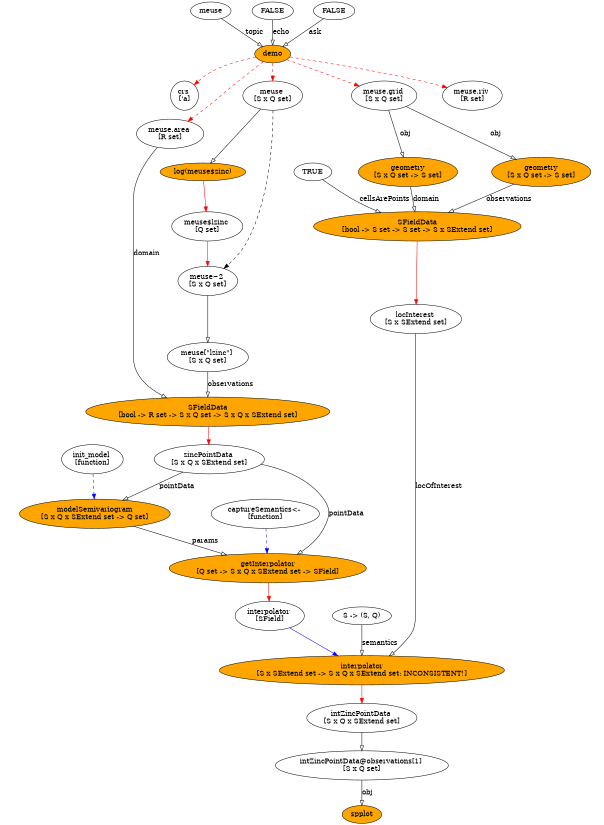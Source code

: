 digraph f {
	graph [bgcolor=transparent, fontcolor=black, ratio=fill, splines=TRUE, rank=same, size="4.03125,5.52083333333333", rankdir=TB];
	node [label="\N", shape=ellipse, fixedsize=FALSE, fillcolor=white, style=filled, color=black, fontcolor=black, fontsize=14, height="0.5", width="0.75"];
	edge [headport=center, style=solid, arrowhead=normal, color=black, dir=none, weight="1.0", fontcolor=black, arrowtail=none, fontsize=14, labelfontsize=11, arrowsize=1, minlen=1];
	graph [bb="0,0,1243.3,1702"];
	fcall_rDuyL2 [label=demo, fillcolor=orange, width="0.89573", pos="558.56,1594"];
	lt_ef30WF [label=meuse, width="0.98203", pos="424.56,1684"];
	lt_1LEnYD [label=FALSE, width="1.1187", pos="558.56,1684"];
	lt_6mZKUm [label=FALSE, width="1.1187", pos="699.56,1684"];
	crs [label="crs \n['a]", height="0.8171", pos="363.56,1508"];
	meuse [label="meuse \n[S x Q set]", height="0.8171", width="1.4851", pos="558.56,1508"];
	"meuse.area" [label="meuse.area \n[R set]", height="0.8171", width="1.6115", pos="313.56,1430"];
	"meuse.grid" [label="meuse.grid \n[S x Q set]", height="0.8171", width="1.5903", pos="795.56,1508"];
	"meuse.riv" [label="meuse.riv \n[R set]", height="0.8171", width="1.4521", pos="977.56,1508"];
	"meuse~2" [label="meuse~2 \n[S x Q set]", height="0.8171", width="1.4851", pos="427.56,1124"];
	"meuse$lzinc" [label="meuse$lzinc \n[Q set]", height="0.8171", width="1.7537", pos="424.56,1238"];
	fcall_Y5n8hd [label="log(meuse$zinc)", fillcolor=orange, width="2.0888", pos="411.56,1352"];
	zincPointData [label="zincPointData \n[S x Q x SExtend set]", height="0.8171", width="2.6996", pos="430.56,756"];
	fcall_mRMEXD [label="SFieldData\n[bool -> R set -> S x Q set -> S x Q x SExtend set]", fillcolor=orange, height="0.8171", width="5.8964", pos="427.56,854"];
	"meuse[\"lzinc\"]" [label="meuse[\"lzinc\"] \n[S x Q set]", height="0.8171", width="2.0137", pos="427.56,968"];
	interpolator [label="interpolator \n[SField]", height="0.8171", width="1.6524", pos="529.56,430"];
	fcall_G1o1QO [label="getInterpolator\n[Q set -> S x Q x SExtend set -> SField]", fillcolor=orange, height="0.8171", width="4.7569", pos="529.56,528"];
	fcall_WamOuS [label="modelSemivariogram\n[S x Q x SExtend set -> Q set]", fillcolor=orange, height="0.8171", width="3.6502", pos="186.56,642"];
	init_model [label="init_model \n[function]", height="0.8171", width="1.5651", pos="186.56,756"];
	"captureSemantics<-" [label="captureSemantics<- \n[function]", height="0.8171", width="2.5623", pos="529.56,642"];
	locInterest [label="locInterest \n[S x SExtend set]", height="0.8171", width="2.2267", pos="836.56,1046"];
	fcall_MnuOjc [label="SFieldData\n[bool -> S set -> S set -> S x SExtend set]", fillcolor=orange, height="0.8171", width="4.9216", pos="849.56,1238"];
	fcall_1peDew [label="geometry\n[S x Q set -> S set]", fillcolor=orange, height="0.8171", width="2.399", pos="1121.6,1352"];
	fcall_keRiRN [label="geometry\n[S x Q set -> S set]", fillcolor=orange, height="0.8171", width="2.399", pos="849.56,1352"];
	lt_kBCGVQ [label=TRUE, width="1.0034", pos="649.56,1352"];
	intZincPointData [label="intZincPointData \n[S x Q x SExtend set]", height="0.8171", width="2.6996", pos="716.56,218"];
	fcall_TXxS8U [label="interpolator\n[S x SExtend set -> S x Q x SExtend set: INCONSISTENT!]", fillcolor=orange, height="0.8171", width="7.0287", pos="716.56,316"];
	lt_DN5kMS [label="S -> (S, Q)", width="1.479", pos="716.56,430"];
	fcall_ZxBYCk [label=spplot, fillcolor=orange, width="0.9534", pos="716.56,18"];
	"intZincPointData@observations[1]" [label="intZincPointData@observations[1] \n[S x Q set]", height="0.8171", width="4.2315", pos="716.56,120"];
	fcall_rDuyL2 -> crs:center [style=dashed, color=red, dir=forward, weight=1, pos="e,383.79,1527.8 527.7,1588.3 500.36,1583.3 459.88,1573.9 427.56,1558 414.86,1551.7 402.19,1542.8 391.53,1534.2"];
	fcall_rDuyL2 -> meuse:center [style=dashed, color=red, dir=forward, weight=1, pos="e,558.56,1537.6 558.56,1575.6 558.56,1567.5 558.56,1557.4 558.56,1547.6"];
	fcall_rDuyL2 -> "meuse.area":center [style=dashed, color=red, dir=forward, weight=1, pos="e,353.55,1451.5 540.48,1578.8 511.52,1556.2 452.57,1511.5 399.56,1478 387.75,1470.5 374.68,1463 362.36,1456.3"];
	fcall_rDuyL2 -> "meuse.grid":center [style=dashed, color=red, dir=forward, weight=1, pos="e,749,1525.5 585.29,1583.5 622.51,1570.3 690.87,1546.1 739.54,1528.9"];
	fcall_rDuyL2 -> "meuse.riv":center [style=dashed, color=red, dir=forward, weight=1, pos="e,930.88,1521.4 589.23,1588.1 644.08,1579.2 762.52,1559.3 861.56,1538 881,1533.8 902.13,1528.7 920.97,1523.9"];
	lt_ef30WF -> fcall_rDuyL2:center [arrowhead=onormal, dir=forward, weight=1, label=topic, pos="e,538.21,1608.4 445.5,1669.2 468.15,1654.4 504.42,1630.6 529.75,1613.9", lp="518.56,1639"];
	lt_1LEnYD -> fcall_rDuyL2:center [arrowhead=onormal, dir=forward, weight=1, label=echo, pos="e,558.56,1612.1 558.56,1665.6 558.56,1653.2 558.56,1636.4 558.56,1622.2", lp="571.78,1639"];
	lt_6mZKUm -> fcall_rDuyL2:center [arrowhead=onormal, dir=forward, weight=1, label=ask, pos="e,579.32,1608 676.91,1668.9 652.81,1653.8 614.6,1630 588.15,1613.5", lp="650.89,1639"];
	meuse -> "meuse~2":center [style=dashed, dir=forward, weight=1, pos="e,453.91,1149.9 557.22,1478.3 553.66,1423.3 540.98,1300.2 496.56,1208 487.71,1189.6 473.91,1171.9 460.97,1157.5"];
	meuse -> fcall_Y5n8hd:center [arrowhead=onormal, dir=forward, weight=1, pos="e,427.68,1369.9 534.29,1481.6 506.71,1452.7 462.02,1405.9 434.85,1377.4"];
	"meuse.area" -> fcall_mRMEXD:center [arrowhead=onormal, dir=forward, weight=1, label=domain, pos="e,340.4,880.86 297.31,1401.5 283.39,1375.3 265.56,1334.3 265.56,1296 265.56,1296 265.56,1296 265.56,967 265.56,928.86 296.31,902.7\
 331.02,885.31", lp="286.56,1181"];
	"meuse.grid" -> fcall_1peDew:center [arrowhead=onormal, dir=forward, weight=1, label=obj, pos="e,1072.4,1376.2 836.85,1487.5 894.09,1460.5 997.84,1411.4 1063,1380.6", lp="1024.5,1430"];
	"meuse.grid" -> fcall_keRiRN:center [arrowhead=onormal, dir=forward, weight=1, label=obj, pos="e,839.63,1381.3 805.47,1478.8 814.12,1454.1 826.75,1418.1 836.27,1390.9", lp="840.51,1430"];
	"meuse~2" -> "meuse[\"lzinc\"]":center [arrowhead=onormal, dir=forward, weight=1, pos="e,427.56,997.45 427.56,1094.4 427.56,1070 427.56,1034.6 427.56,1007.7"];
	"meuse$lzinc" -> "meuse~2":center [color=red, dir=forward, weight=1, pos="e,426.8,1153.5 425.33,1208.4 425.69,1194.9 426.13,1178.5 426.52,1163.8"];
	fcall_Y5n8hd -> "meuse$lzinc":center [color=red, dir=forward, weight=1, pos="e,421.25,1267.5 413.54,1334 415.27,1319.1 417.86,1296.8 420.09,1277.5"];
	zincPointData -> fcall_WamOuS:center [arrowhead=onormal, dir=forward, weight=1, label=pointData, pos="e,242.78,668.8 378.52,731.11 341.59,714.16 291.75,691.28 252.1,673.08", lp="351.17,699"];
	zincPointData -> fcall_G1o1QO:center [arrowhead=onormal, dir=forward, weight=1, label=pointData, pos="e,578.91,556.24 516.4,742 558.29,730.87 605.04,710.22 630.56,672 645.37,649.82 641.96,636.11 630.56,612 621.19,592.16 604.49,575.47\
 587.34,562.38", lp="667.17,642"];
	fcall_mRMEXD -> zincPointData:center [color=red, dir=forward, weight=1, pos="e,429.67,785.6 428.45,824.46 428.74,815.45 429.05,805.33 429.35,795.74"];
	"meuse[\"lzinc\"]" -> fcall_mRMEXD:center [arrowhead=onormal, dir=forward, weight=1, label=observations, pos="e,427.56,883.5 427.56,938.45 427.56,924.89 427.56,908.48 427.56,893.81", lp="462.94,911"];
	interpolator -> fcall_TXxS8U:center [color=blue, dir=forward, weight=1, pos="e,669.73,345.05 566.51,406.87 593.44,390.74 630.4,368.61 660.9,350.34"];
	fcall_G1o1QO -> interpolator:center [color=red, dir=forward, weight=1, pos="e,529.56,459.6 529.56,498.46 529.56,489.45 529.56,479.33 529.56,469.74"];
	fcall_WamOuS -> fcall_G1o1QO:center [arrowhead=onormal, dir=forward, weight=1, label=params, pos="e,451.97,554.34 258.89,617.38 312.4,599.91 385.53,576.03 442.29,557.5", lp="399.78,585"];
	init_model -> fcall_WamOuS:center [style=dashed, color=blue, dir=forward, weight=1, pos="e,186.56,671.5 186.56,726.45 186.56,712.89 186.56,696.48 186.56,681.81"];
	"captureSemantics<-" -> fcall_G1o1QO:center [style=dashed, color=blue, dir=forward, weight=1, pos="e,529.56,557.5 529.56,612.45 529.56,598.89 529.56,582.48 529.56,567.81"];
	locInterest -> fcall_TXxS8U:center [arrowhead=onormal, dir=forward, weight=1, label=locOfInterest, pos="e,772.04,344.92 834.87,1016.5 833.42,989.55 831.56,948.05 831.56,912 831.56,912 831.56,912 831.56,429 831.56,396.06 807.04,369.66\
 780.65,350.78", lp="868.49,699"];
	fcall_MnuOjc -> locInterest:center [color=red, dir=forward, weight=1, pos="e,838.52,1075.6 847.62,1208.6 845.39,1176 841.72,1122.3 839.22,1085.9"];
	fcall_1peDew -> fcall_MnuOjc:center [arrowhead=onormal, dir=forward, weight=1, label=observations, pos="e,914.21,1265.6 1067.8,1328.9 1026.5,1311.9 969.07,1288.2 923.46,1269.4", lp="1036.9,1295"];
	fcall_keRiRN -> fcall_MnuOjc:center [arrowhead=onormal, dir=forward, weight=1, label=domain, pos="e,849.56,1267.5 849.56,1322.4 849.56,1308.9 849.56,1292.5 849.56,1277.8", lp="870.56,1295"];
	lt_kBCGVQ -> fcall_MnuOjc:center [arrowhead=onormal, dir=forward, weight=1, label=cellsArePoints, pos="e,799.22,1266.5 672.29,1338 695.32,1324.8 732.02,1303.8 763.92,1286 772.47,1281.2 781.52,1276.2 790.41,1271.3", lp="804.39,1295"];
	intZincPointData -> "intZincPointData@observations[1]":center [arrowhead=onormal, dir=forward, weight=1, pos="e,716.56,149.6 716.56,188.46 716.56,179.45 716.56,169.33 716.56,159.74"];
	fcall_TXxS8U -> intZincPointData:center [color=red, dir=forward, weight=1, pos="e,716.56,247.6 716.56,286.46 716.56,277.45 716.56,267.33 716.56,257.74"];
	lt_DN5kMS -> fcall_TXxS8U:center [arrowhead=onormal, dir=forward, weight=1, label=semantics, pos="e,716.56,345.52 716.56,411.99 716.56,397.05 716.56,374.76 716.56,355.53", lp="744.17,373"];
	"intZincPointData@observations[1]" -> fcall_ZxBYCk:center [arrowhead=onormal, dir=forward, weight=1, label=obj, pos="e,716.56,36.07 716.56,90.344 716.56,76.5 716.56,59.968 716.56,46.305", lp="725.51,63"];
}
